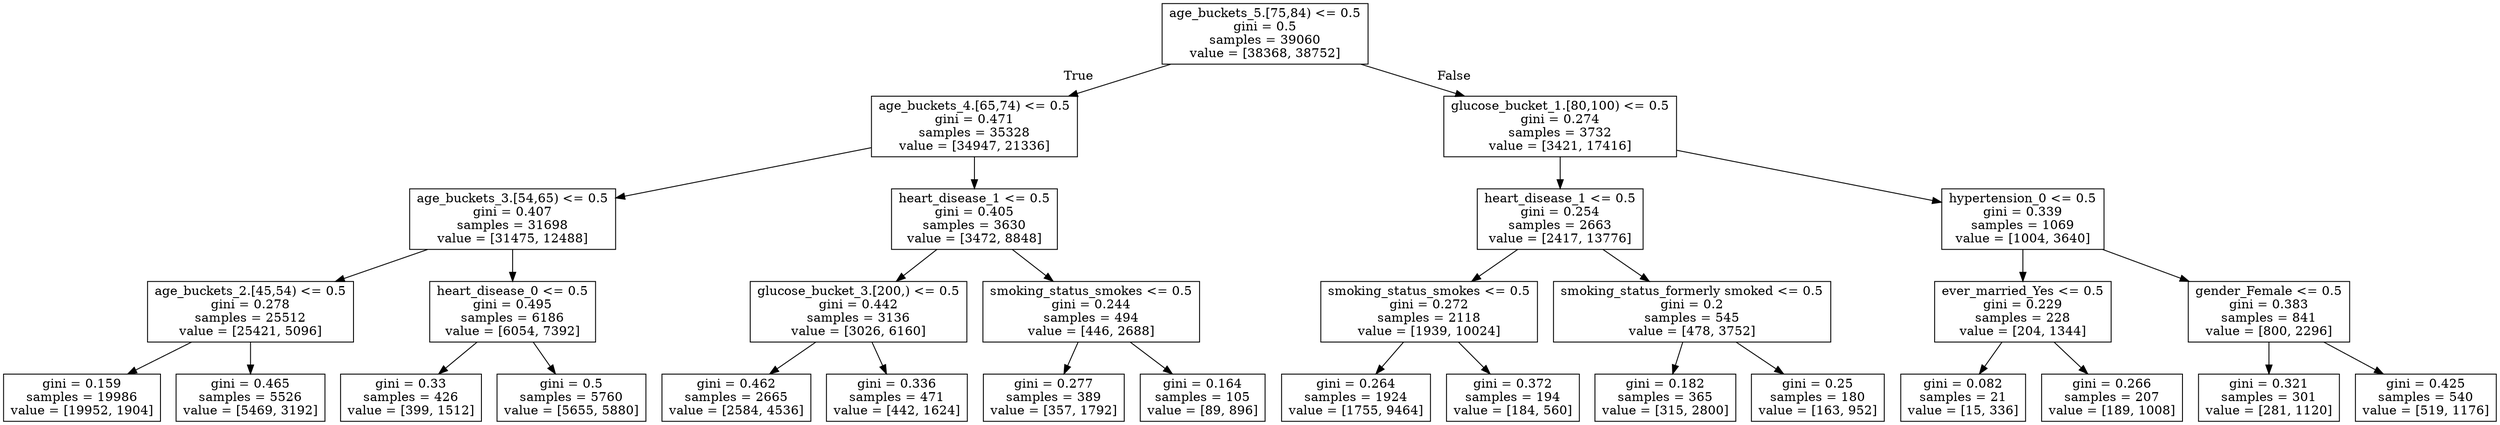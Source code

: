 digraph Tree {
node [shape=box] ;
0 [label="age_buckets_5.[75,84) <= 0.5\ngini = 0.5\nsamples = 39060\nvalue = [38368, 38752]"] ;
1 [label="age_buckets_4.[65,74) <= 0.5\ngini = 0.471\nsamples = 35328\nvalue = [34947, 21336]"] ;
0 -> 1 [labeldistance=2.5, labelangle=45, headlabel="True"] ;
2 [label="age_buckets_3.[54,65) <= 0.5\ngini = 0.407\nsamples = 31698\nvalue = [31475, 12488]"] ;
1 -> 2 ;
3 [label="age_buckets_2.[45,54) <= 0.5\ngini = 0.278\nsamples = 25512\nvalue = [25421, 5096]"] ;
2 -> 3 ;
4 [label="gini = 0.159\nsamples = 19986\nvalue = [19952, 1904]"] ;
3 -> 4 ;
5 [label="gini = 0.465\nsamples = 5526\nvalue = [5469, 3192]"] ;
3 -> 5 ;
6 [label="heart_disease_0 <= 0.5\ngini = 0.495\nsamples = 6186\nvalue = [6054, 7392]"] ;
2 -> 6 ;
7 [label="gini = 0.33\nsamples = 426\nvalue = [399, 1512]"] ;
6 -> 7 ;
8 [label="gini = 0.5\nsamples = 5760\nvalue = [5655, 5880]"] ;
6 -> 8 ;
9 [label="heart_disease_1 <= 0.5\ngini = 0.405\nsamples = 3630\nvalue = [3472, 8848]"] ;
1 -> 9 ;
10 [label="glucose_bucket_3.[200,) <= 0.5\ngini = 0.442\nsamples = 3136\nvalue = [3026, 6160]"] ;
9 -> 10 ;
11 [label="gini = 0.462\nsamples = 2665\nvalue = [2584, 4536]"] ;
10 -> 11 ;
12 [label="gini = 0.336\nsamples = 471\nvalue = [442, 1624]"] ;
10 -> 12 ;
13 [label="smoking_status_smokes <= 0.5\ngini = 0.244\nsamples = 494\nvalue = [446, 2688]"] ;
9 -> 13 ;
14 [label="gini = 0.277\nsamples = 389\nvalue = [357, 1792]"] ;
13 -> 14 ;
15 [label="gini = 0.164\nsamples = 105\nvalue = [89, 896]"] ;
13 -> 15 ;
16 [label="glucose_bucket_1.[80,100) <= 0.5\ngini = 0.274\nsamples = 3732\nvalue = [3421, 17416]"] ;
0 -> 16 [labeldistance=2.5, labelangle=-45, headlabel="False"] ;
17 [label="heart_disease_1 <= 0.5\ngini = 0.254\nsamples = 2663\nvalue = [2417, 13776]"] ;
16 -> 17 ;
18 [label="smoking_status_smokes <= 0.5\ngini = 0.272\nsamples = 2118\nvalue = [1939, 10024]"] ;
17 -> 18 ;
19 [label="gini = 0.264\nsamples = 1924\nvalue = [1755, 9464]"] ;
18 -> 19 ;
20 [label="gini = 0.372\nsamples = 194\nvalue = [184, 560]"] ;
18 -> 20 ;
21 [label="smoking_status_formerly smoked <= 0.5\ngini = 0.2\nsamples = 545\nvalue = [478, 3752]"] ;
17 -> 21 ;
22 [label="gini = 0.182\nsamples = 365\nvalue = [315, 2800]"] ;
21 -> 22 ;
23 [label="gini = 0.25\nsamples = 180\nvalue = [163, 952]"] ;
21 -> 23 ;
24 [label="hypertension_0 <= 0.5\ngini = 0.339\nsamples = 1069\nvalue = [1004, 3640]"] ;
16 -> 24 ;
25 [label="ever_married_Yes <= 0.5\ngini = 0.229\nsamples = 228\nvalue = [204, 1344]"] ;
24 -> 25 ;
26 [label="gini = 0.082\nsamples = 21\nvalue = [15, 336]"] ;
25 -> 26 ;
27 [label="gini = 0.266\nsamples = 207\nvalue = [189, 1008]"] ;
25 -> 27 ;
28 [label="gender_Female <= 0.5\ngini = 0.383\nsamples = 841\nvalue = [800, 2296]"] ;
24 -> 28 ;
29 [label="gini = 0.321\nsamples = 301\nvalue = [281, 1120]"] ;
28 -> 29 ;
30 [label="gini = 0.425\nsamples = 540\nvalue = [519, 1176]"] ;
28 -> 30 ;
}